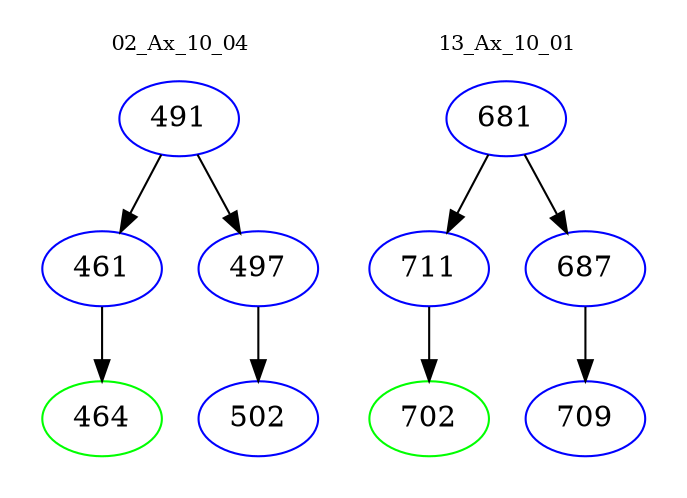 digraph{
subgraph cluster_0 {
color = white
label = "02_Ax_10_04";
fontsize=10;
T0_491 [label="491", color="blue"]
T0_491 -> T0_461 [color="black"]
T0_461 [label="461", color="blue"]
T0_461 -> T0_464 [color="black"]
T0_464 [label="464", color="green"]
T0_491 -> T0_497 [color="black"]
T0_497 [label="497", color="blue"]
T0_497 -> T0_502 [color="black"]
T0_502 [label="502", color="blue"]
}
subgraph cluster_1 {
color = white
label = "13_Ax_10_01";
fontsize=10;
T1_681 [label="681", color="blue"]
T1_681 -> T1_711 [color="black"]
T1_711 [label="711", color="blue"]
T1_711 -> T1_702 [color="black"]
T1_702 [label="702", color="green"]
T1_681 -> T1_687 [color="black"]
T1_687 [label="687", color="blue"]
T1_687 -> T1_709 [color="black"]
T1_709 [label="709", color="blue"]
}
}
